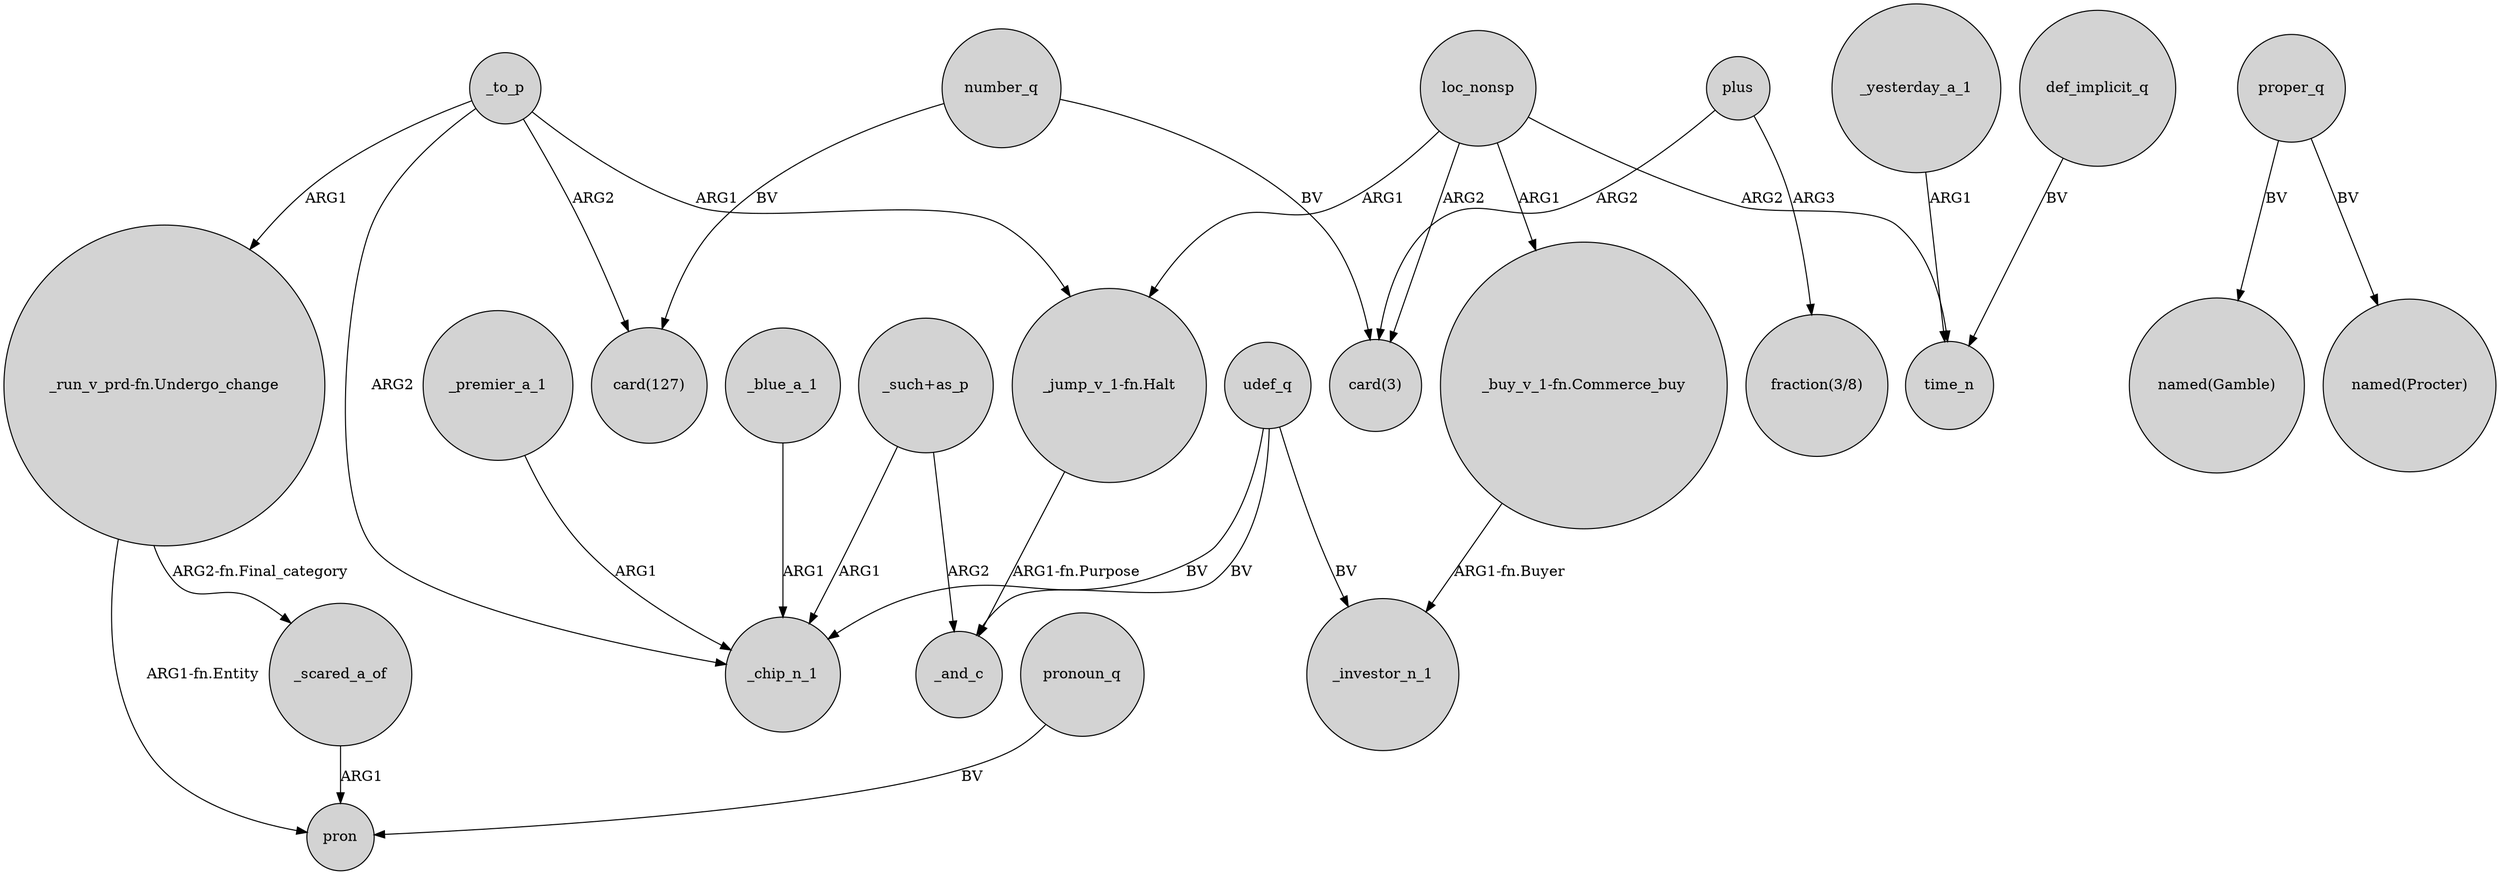 digraph {
	node [shape=circle style=filled]
	number_q -> "card(127)" [label=BV]
	loc_nonsp -> "_jump_v_1-fn.Halt" [label=ARG1]
	proper_q -> "named(Gamble)" [label=BV]
	_yesterday_a_1 -> time_n [label=ARG1]
	"_such+as_p" -> _and_c [label=ARG2]
	_to_p -> "card(127)" [label=ARG2]
	udef_q -> _and_c [label=BV]
	"_run_v_prd-fn.Undergo_change" -> pron [label="ARG1-fn.Entity"]
	_to_p -> "_run_v_prd-fn.Undergo_change" [label=ARG1]
	"_buy_v_1-fn.Commerce_buy" -> _investor_n_1 [label="ARG1-fn.Buyer"]
	pronoun_q -> pron [label=BV]
	_blue_a_1 -> _chip_n_1 [label=ARG1]
	loc_nonsp -> "card(3)" [label=ARG2]
	_premier_a_1 -> _chip_n_1 [label=ARG1]
	"_jump_v_1-fn.Halt" -> _and_c [label="ARG1-fn.Purpose"]
	"_such+as_p" -> _chip_n_1 [label=ARG1]
	plus -> "card(3)" [label=ARG2]
	plus -> "fraction(3/8)" [label=ARG3]
	loc_nonsp -> "_buy_v_1-fn.Commerce_buy" [label=ARG1]
	_to_p -> _chip_n_1 [label=ARG2]
	_scared_a_of -> pron [label=ARG1]
	udef_q -> _chip_n_1 [label=BV]
	loc_nonsp -> time_n [label=ARG2]
	"_run_v_prd-fn.Undergo_change" -> _scared_a_of [label="ARG2-fn.Final_category"]
	def_implicit_q -> time_n [label=BV]
	udef_q -> _investor_n_1 [label=BV]
	number_q -> "card(3)" [label=BV]
	_to_p -> "_jump_v_1-fn.Halt" [label=ARG1]
	proper_q -> "named(Procter)" [label=BV]
}

